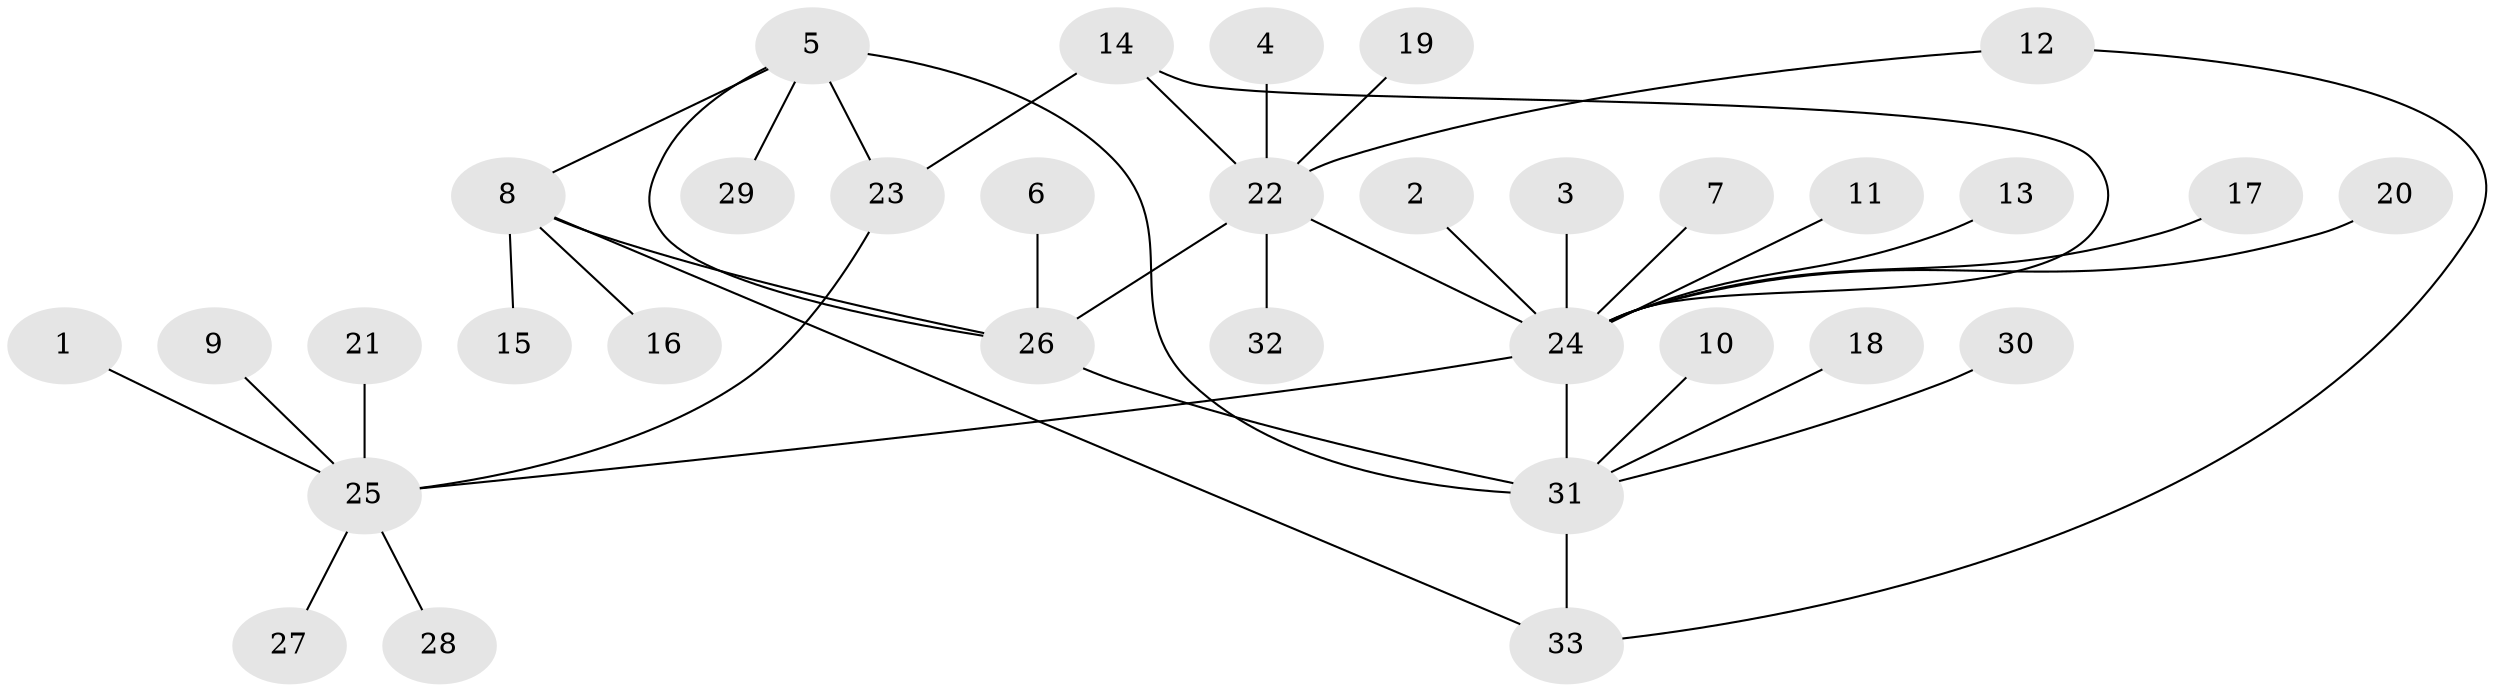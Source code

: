 // original degree distribution, {10: 0.03076923076923077, 8: 0.015384615384615385, 14: 0.015384615384615385, 4: 0.015384615384615385, 6: 0.046153846153846156, 1: 0.6, 7: 0.015384615384615385, 3: 0.046153846153846156, 2: 0.2, 5: 0.015384615384615385}
// Generated by graph-tools (version 1.1) at 2025/49/03/09/25 03:49:57]
// undirected, 33 vertices, 40 edges
graph export_dot {
graph [start="1"]
  node [color=gray90,style=filled];
  1;
  2;
  3;
  4;
  5;
  6;
  7;
  8;
  9;
  10;
  11;
  12;
  13;
  14;
  15;
  16;
  17;
  18;
  19;
  20;
  21;
  22;
  23;
  24;
  25;
  26;
  27;
  28;
  29;
  30;
  31;
  32;
  33;
  1 -- 25 [weight=1.0];
  2 -- 24 [weight=1.0];
  3 -- 24 [weight=1.0];
  4 -- 22 [weight=1.0];
  5 -- 8 [weight=1.0];
  5 -- 23 [weight=1.0];
  5 -- 26 [weight=1.0];
  5 -- 29 [weight=1.0];
  5 -- 31 [weight=2.0];
  6 -- 26 [weight=1.0];
  7 -- 24 [weight=1.0];
  8 -- 15 [weight=1.0];
  8 -- 16 [weight=1.0];
  8 -- 26 [weight=1.0];
  8 -- 33 [weight=1.0];
  9 -- 25 [weight=1.0];
  10 -- 31 [weight=1.0];
  11 -- 24 [weight=1.0];
  12 -- 22 [weight=1.0];
  12 -- 33 [weight=1.0];
  13 -- 24 [weight=1.0];
  14 -- 22 [weight=1.0];
  14 -- 23 [weight=1.0];
  14 -- 24 [weight=1.0];
  17 -- 24 [weight=1.0];
  18 -- 31 [weight=1.0];
  19 -- 22 [weight=1.0];
  20 -- 24 [weight=1.0];
  21 -- 25 [weight=1.0];
  22 -- 24 [weight=1.0];
  22 -- 26 [weight=1.0];
  22 -- 32 [weight=1.0];
  23 -- 25 [weight=1.0];
  24 -- 25 [weight=1.0];
  24 -- 31 [weight=1.0];
  25 -- 27 [weight=1.0];
  25 -- 28 [weight=1.0];
  26 -- 31 [weight=1.0];
  30 -- 31 [weight=1.0];
  31 -- 33 [weight=1.0];
}
